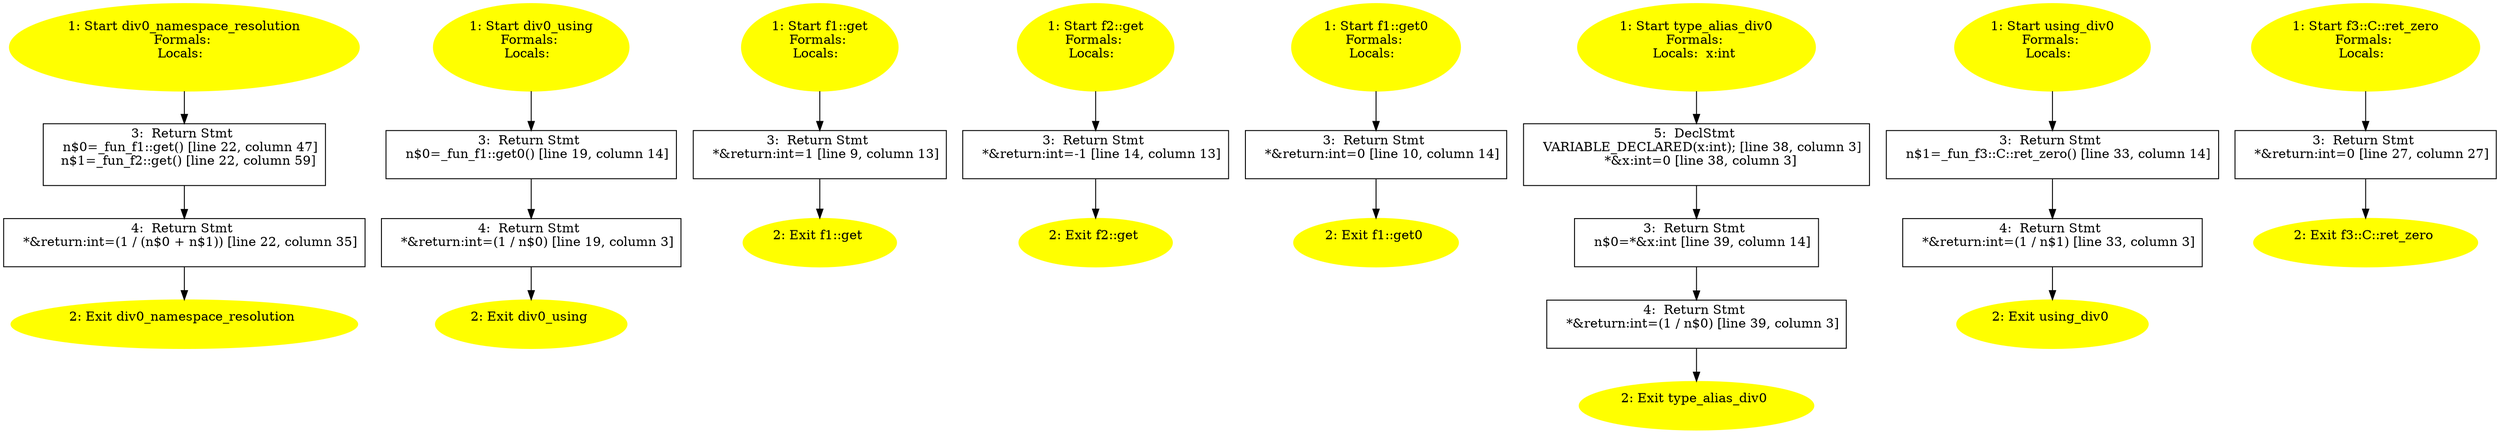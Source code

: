 /* @generated */
digraph cfg {
"div0_namespace_resolution#1416512.2433829c6d52c7e6_1" [label="1: Start div0_namespace_resolution\nFormals: \nLocals:  \n  " color=yellow style=filled]
	

	 "div0_namespace_resolution#1416512.2433829c6d52c7e6_1" -> "div0_namespace_resolution#1416512.2433829c6d52c7e6_3" ;
"div0_namespace_resolution#1416512.2433829c6d52c7e6_2" [label="2: Exit div0_namespace_resolution \n  " color=yellow style=filled]
	

"div0_namespace_resolution#1416512.2433829c6d52c7e6_3" [label="3:  Return Stmt \n   n$0=_fun_f1::get() [line 22, column 47]\n  n$1=_fun_f2::get() [line 22, column 59]\n " shape="box"]
	

	 "div0_namespace_resolution#1416512.2433829c6d52c7e6_3" -> "div0_namespace_resolution#1416512.2433829c6d52c7e6_4" ;
"div0_namespace_resolution#1416512.2433829c6d52c7e6_4" [label="4:  Return Stmt \n   *&return:int=(1 / (n$0 + n$1)) [line 22, column 35]\n " shape="box"]
	

	 "div0_namespace_resolution#1416512.2433829c6d52c7e6_4" -> "div0_namespace_resolution#1416512.2433829c6d52c7e6_2" ;
"div0_using#4232634229583313075.9331f51b08b546cc_1" [label="1: Start div0_using\nFormals: \nLocals:  \n  " color=yellow style=filled]
	

	 "div0_using#4232634229583313075.9331f51b08b546cc_1" -> "div0_using#4232634229583313075.9331f51b08b546cc_3" ;
"div0_using#4232634229583313075.9331f51b08b546cc_2" [label="2: Exit div0_using \n  " color=yellow style=filled]
	

"div0_using#4232634229583313075.9331f51b08b546cc_3" [label="3:  Return Stmt \n   n$0=_fun_f1::get0() [line 19, column 14]\n " shape="box"]
	

	 "div0_using#4232634229583313075.9331f51b08b546cc_3" -> "div0_using#4232634229583313075.9331f51b08b546cc_4" ;
"div0_using#4232634229583313075.9331f51b08b546cc_4" [label="4:  Return Stmt \n   *&return:int=(1 / n$0) [line 19, column 3]\n " shape="box"]
	

	 "div0_using#4232634229583313075.9331f51b08b546cc_4" -> "div0_using#4232634229583313075.9331f51b08b546cc_2" ;
"get#f1#11182918362941702717.40a87222281cbcdb_1" [label="1: Start f1::get\nFormals: \nLocals:  \n  " color=yellow style=filled]
	

	 "get#f1#11182918362941702717.40a87222281cbcdb_1" -> "get#f1#11182918362941702717.40a87222281cbcdb_3" ;
"get#f1#11182918362941702717.40a87222281cbcdb_2" [label="2: Exit f1::get \n  " color=yellow style=filled]
	

"get#f1#11182918362941702717.40a87222281cbcdb_3" [label="3:  Return Stmt \n   *&return:int=1 [line 9, column 13]\n " shape="box"]
	

	 "get#f1#11182918362941702717.40a87222281cbcdb_3" -> "get#f1#11182918362941702717.40a87222281cbcdb_2" ;
"get#f2#4584566886545893232.5a8ac538c5463a04_1" [label="1: Start f2::get\nFormals: \nLocals:  \n  " color=yellow style=filled]
	

	 "get#f2#4584566886545893232.5a8ac538c5463a04_1" -> "get#f2#4584566886545893232.5a8ac538c5463a04_3" ;
"get#f2#4584566886545893232.5a8ac538c5463a04_2" [label="2: Exit f2::get \n  " color=yellow style=filled]
	

"get#f2#4584566886545893232.5a8ac538c5463a04_3" [label="3:  Return Stmt \n   *&return:int=-1 [line 14, column 13]\n " shape="box"]
	

	 "get#f2#4584566886545893232.5a8ac538c5463a04_3" -> "get#f2#4584566886545893232.5a8ac538c5463a04_2" ;
"get0#f1#8249585443771353912.5f8dd295c37fb33d_1" [label="1: Start f1::get0\nFormals: \nLocals:  \n  " color=yellow style=filled]
	

	 "get0#f1#8249585443771353912.5f8dd295c37fb33d_1" -> "get0#f1#8249585443771353912.5f8dd295c37fb33d_3" ;
"get0#f1#8249585443771353912.5f8dd295c37fb33d_2" [label="2: Exit f1::get0 \n  " color=yellow style=filled]
	

"get0#f1#8249585443771353912.5f8dd295c37fb33d_3" [label="3:  Return Stmt \n   *&return:int=0 [line 10, column 14]\n " shape="box"]
	

	 "get0#f1#8249585443771353912.5f8dd295c37fb33d_3" -> "get0#f1#8249585443771353912.5f8dd295c37fb33d_2" ;
"type_alias_div0#11064282270104671.675c026241b82e64_1" [label="1: Start type_alias_div0\nFormals: \nLocals:  x:int \n  " color=yellow style=filled]
	

	 "type_alias_div0#11064282270104671.675c026241b82e64_1" -> "type_alias_div0#11064282270104671.675c026241b82e64_5" ;
"type_alias_div0#11064282270104671.675c026241b82e64_2" [label="2: Exit type_alias_div0 \n  " color=yellow style=filled]
	

"type_alias_div0#11064282270104671.675c026241b82e64_3" [label="3:  Return Stmt \n   n$0=*&x:int [line 39, column 14]\n " shape="box"]
	

	 "type_alias_div0#11064282270104671.675c026241b82e64_3" -> "type_alias_div0#11064282270104671.675c026241b82e64_4" ;
"type_alias_div0#11064282270104671.675c026241b82e64_4" [label="4:  Return Stmt \n   *&return:int=(1 / n$0) [line 39, column 3]\n " shape="box"]
	

	 "type_alias_div0#11064282270104671.675c026241b82e64_4" -> "type_alias_div0#11064282270104671.675c026241b82e64_2" ;
"type_alias_div0#11064282270104671.675c026241b82e64_5" [label="5:  DeclStmt \n   VARIABLE_DECLARED(x:int); [line 38, column 3]\n  *&x:int=0 [line 38, column 3]\n " shape="box"]
	

	 "type_alias_div0#11064282270104671.675c026241b82e64_5" -> "type_alias_div0#11064282270104671.675c026241b82e64_3" ;
"using_div0#15267107907897398237.0f32134dc9668df5_1" [label="1: Start using_div0\nFormals: \nLocals:  \n  " color=yellow style=filled]
	

	 "using_div0#15267107907897398237.0f32134dc9668df5_1" -> "using_div0#15267107907897398237.0f32134dc9668df5_3" ;
"using_div0#15267107907897398237.0f32134dc9668df5_2" [label="2: Exit using_div0 \n  " color=yellow style=filled]
	

"using_div0#15267107907897398237.0f32134dc9668df5_3" [label="3:  Return Stmt \n   n$1=_fun_f3::C::ret_zero() [line 33, column 14]\n " shape="box"]
	

	 "using_div0#15267107907897398237.0f32134dc9668df5_3" -> "using_div0#15267107907897398237.0f32134dc9668df5_4" ;
"using_div0#15267107907897398237.0f32134dc9668df5_4" [label="4:  Return Stmt \n   *&return:int=(1 / n$1) [line 33, column 3]\n " shape="box"]
	

	 "using_div0#15267107907897398237.0f32134dc9668df5_4" -> "using_div0#15267107907897398237.0f32134dc9668df5_2" ;
"ret_zero#C#f3#(148151032888051650.4dbfdc84a3e84f15_1" [label="1: Start f3::C::ret_zero\nFormals: \nLocals:  \n  " color=yellow style=filled]
	

	 "ret_zero#C#f3#(148151032888051650.4dbfdc84a3e84f15_1" -> "ret_zero#C#f3#(148151032888051650.4dbfdc84a3e84f15_3" ;
"ret_zero#C#f3#(148151032888051650.4dbfdc84a3e84f15_2" [label="2: Exit f3::C::ret_zero \n  " color=yellow style=filled]
	

"ret_zero#C#f3#(148151032888051650.4dbfdc84a3e84f15_3" [label="3:  Return Stmt \n   *&return:int=0 [line 27, column 27]\n " shape="box"]
	

	 "ret_zero#C#f3#(148151032888051650.4dbfdc84a3e84f15_3" -> "ret_zero#C#f3#(148151032888051650.4dbfdc84a3e84f15_2" ;
}
